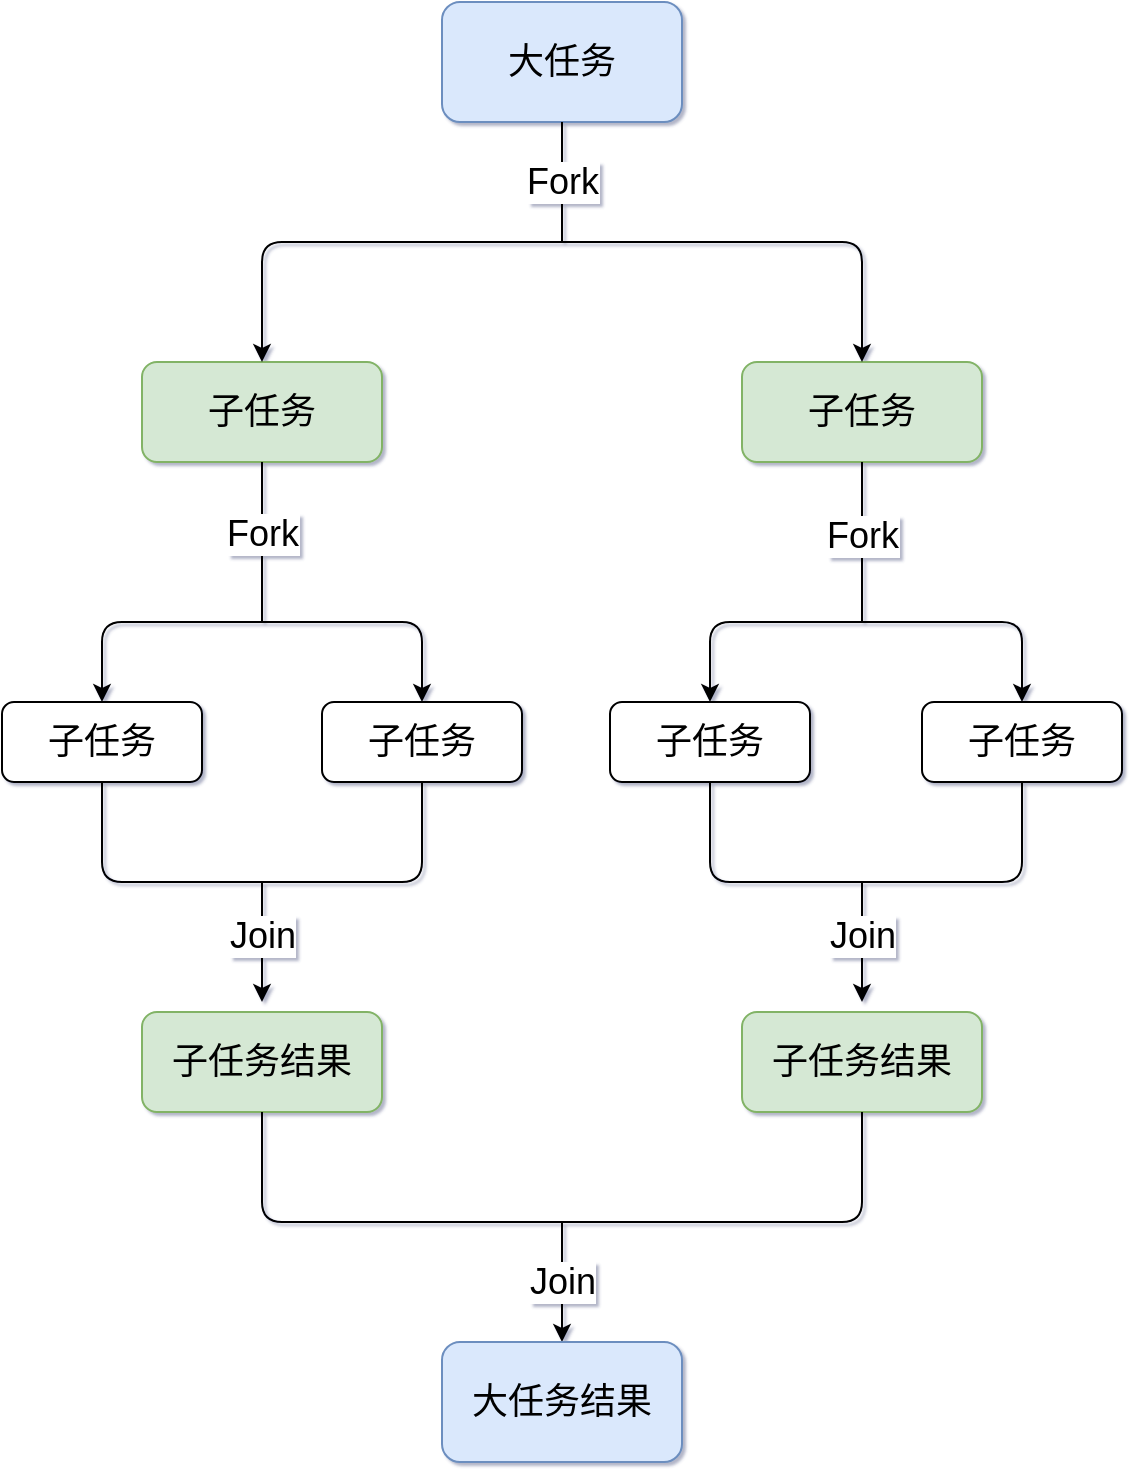 <mxfile version="20.0.3" type="github">
  <diagram id="6qBIIyij7JlT-GvtMwbE" name="第 1 页">
    <mxGraphModel dx="1253" dy="731" grid="1" gridSize="10" guides="1" tooltips="1" connect="1" arrows="1" fold="1" page="1" pageScale="1" pageWidth="827" pageHeight="1169" background="none" math="0" shadow="1">
      <root>
        <mxCell id="0" />
        <mxCell id="1" parent="0" />
        <mxCell id="UFzSyCjpEssRRRNBBcpD-1" value="&lt;font style=&quot;font-size: 18px;&quot;&gt;大任务&lt;/font&gt;" style="rounded=1;whiteSpace=wrap;html=1;fillColor=#dae8fc;strokeColor=#6c8ebf;" vertex="1" parent="1">
          <mxGeometry x="330" y="80" width="120" height="60" as="geometry" />
        </mxCell>
        <mxCell id="UFzSyCjpEssRRRNBBcpD-5" value="&lt;font style=&quot;font-size: 18px;&quot;&gt;子任务&lt;/font&gt;" style="whiteSpace=wrap;html=1;fillColor=#d5e8d4;strokeColor=#82b366;rounded=1;" vertex="1" parent="1">
          <mxGeometry x="180" y="260" width="120" height="50" as="geometry" />
        </mxCell>
        <mxCell id="UFzSyCjpEssRRRNBBcpD-7" value="&lt;font style=&quot;font-size: 18px;&quot;&gt;子任务&lt;/font&gt;" style="whiteSpace=wrap;html=1;fillColor=#d5e8d4;strokeColor=#82b366;rounded=1;" vertex="1" parent="1">
          <mxGeometry x="480" y="260" width="120" height="50" as="geometry" />
        </mxCell>
        <mxCell id="UFzSyCjpEssRRRNBBcpD-9" value="" style="endArrow=none;html=1;rounded=1;fontSize=18;entryX=0.5;entryY=1;entryDx=0;entryDy=0;" edge="1" parent="1" target="UFzSyCjpEssRRRNBBcpD-1">
          <mxGeometry width="50" height="50" relative="1" as="geometry">
            <mxPoint x="390" y="200" as="sourcePoint" />
            <mxPoint x="410" y="180" as="targetPoint" />
          </mxGeometry>
        </mxCell>
        <mxCell id="UFzSyCjpEssRRRNBBcpD-13" value="Fork" style="edgeLabel;html=1;align=center;verticalAlign=middle;resizable=0;points=[];fontSize=18;" vertex="1" connectable="0" parent="UFzSyCjpEssRRRNBBcpD-9">
          <mxGeometry x="0.333" relative="1" as="geometry">
            <mxPoint y="10" as="offset" />
          </mxGeometry>
        </mxCell>
        <mxCell id="UFzSyCjpEssRRRNBBcpD-11" value="" style="endArrow=classic;html=1;rounded=1;fontSize=18;entryX=0.5;entryY=0;entryDx=0;entryDy=0;" edge="1" parent="1" target="UFzSyCjpEssRRRNBBcpD-5">
          <mxGeometry width="50" height="50" relative="1" as="geometry">
            <mxPoint x="390" y="200" as="sourcePoint" />
            <mxPoint x="260" y="170" as="targetPoint" />
            <Array as="points">
              <mxPoint x="240" y="200" />
            </Array>
          </mxGeometry>
        </mxCell>
        <mxCell id="UFzSyCjpEssRRRNBBcpD-12" value="" style="endArrow=classic;html=1;rounded=1;fontSize=18;entryX=0.5;entryY=0;entryDx=0;entryDy=0;" edge="1" parent="1" target="UFzSyCjpEssRRRNBBcpD-7">
          <mxGeometry width="50" height="50" relative="1" as="geometry">
            <mxPoint x="390" y="200" as="sourcePoint" />
            <mxPoint x="420" y="240" as="targetPoint" />
            <Array as="points">
              <mxPoint x="540" y="200" />
            </Array>
          </mxGeometry>
        </mxCell>
        <mxCell id="UFzSyCjpEssRRRNBBcpD-14" value="" style="endArrow=none;html=1;rounded=1;fontSize=18;" edge="1" parent="1" target="UFzSyCjpEssRRRNBBcpD-5">
          <mxGeometry width="50" height="50" relative="1" as="geometry">
            <mxPoint x="240" y="390" as="sourcePoint" />
            <mxPoint x="280" y="330" as="targetPoint" />
          </mxGeometry>
        </mxCell>
        <mxCell id="UFzSyCjpEssRRRNBBcpD-15" value="Fork" style="edgeLabel;html=1;align=center;verticalAlign=middle;resizable=0;points=[];fontSize=18;" vertex="1" connectable="0" parent="UFzSyCjpEssRRRNBBcpD-14">
          <mxGeometry x="0.396" y="-2" relative="1" as="geometry">
            <mxPoint x="-2" y="12" as="offset" />
          </mxGeometry>
        </mxCell>
        <mxCell id="UFzSyCjpEssRRRNBBcpD-16" value="" style="endArrow=classic;html=1;rounded=1;fontSize=18;entryX=0.5;entryY=0;entryDx=0;entryDy=0;" edge="1" parent="1" target="UFzSyCjpEssRRRNBBcpD-28">
          <mxGeometry width="50" height="50" relative="1" as="geometry">
            <mxPoint x="240" y="390" as="sourcePoint" />
            <mxPoint x="140" y="390" as="targetPoint" />
            <Array as="points">
              <mxPoint x="160" y="390" />
            </Array>
          </mxGeometry>
        </mxCell>
        <mxCell id="UFzSyCjpEssRRRNBBcpD-17" value="" style="endArrow=classic;html=1;rounded=1;fontSize=18;entryX=0.5;entryY=0;entryDx=0;entryDy=0;" edge="1" parent="1" target="UFzSyCjpEssRRRNBBcpD-27">
          <mxGeometry width="50" height="50" relative="1" as="geometry">
            <mxPoint x="240" y="390" as="sourcePoint" />
            <mxPoint x="320" y="390" as="targetPoint" />
            <Array as="points">
              <mxPoint x="320" y="390" />
            </Array>
          </mxGeometry>
        </mxCell>
        <mxCell id="UFzSyCjpEssRRRNBBcpD-19" value="" style="endArrow=classic;html=1;rounded=1;fontSize=18;entryX=0.5;entryY=0;entryDx=0;entryDy=0;" edge="1" parent="1" target="UFzSyCjpEssRRRNBBcpD-25">
          <mxGeometry width="50" height="50" relative="1" as="geometry">
            <mxPoint x="540" y="390" as="sourcePoint" />
            <mxPoint x="440" y="400" as="targetPoint" />
            <Array as="points">
              <mxPoint x="464" y="390" />
            </Array>
          </mxGeometry>
        </mxCell>
        <mxCell id="UFzSyCjpEssRRRNBBcpD-20" value="" style="endArrow=classic;html=1;rounded=1;fontSize=18;entryX=0.5;entryY=0;entryDx=0;entryDy=0;" edge="1" parent="1" target="UFzSyCjpEssRRRNBBcpD-26">
          <mxGeometry width="50" height="50" relative="1" as="geometry">
            <mxPoint x="540" y="390" as="sourcePoint" />
            <mxPoint x="630" y="420" as="targetPoint" />
            <Array as="points">
              <mxPoint x="620" y="390" />
            </Array>
          </mxGeometry>
        </mxCell>
        <mxCell id="UFzSyCjpEssRRRNBBcpD-21" value="" style="endArrow=none;html=1;rounded=1;fontSize=18;entryX=0.5;entryY=1;entryDx=0;entryDy=0;" edge="1" parent="1" target="UFzSyCjpEssRRRNBBcpD-7">
          <mxGeometry width="50" height="50" relative="1" as="geometry">
            <mxPoint x="540" y="390" as="sourcePoint" />
            <mxPoint x="550" y="320" as="targetPoint" />
          </mxGeometry>
        </mxCell>
        <mxCell id="UFzSyCjpEssRRRNBBcpD-22" value="&lt;div&gt;Fork&lt;/div&gt;" style="edgeLabel;html=1;align=center;verticalAlign=middle;resizable=0;points=[];fontSize=18;" vertex="1" connectable="0" parent="UFzSyCjpEssRRRNBBcpD-21">
          <mxGeometry x="0.286" y="-1" relative="1" as="geometry">
            <mxPoint x="-1" y="8" as="offset" />
          </mxGeometry>
        </mxCell>
        <mxCell id="UFzSyCjpEssRRRNBBcpD-25" value="子任务" style="rounded=1;whiteSpace=wrap;html=1;fontSize=18;" vertex="1" parent="1">
          <mxGeometry x="414" y="430" width="100" height="40" as="geometry" />
        </mxCell>
        <mxCell id="UFzSyCjpEssRRRNBBcpD-26" value="子任务" style="rounded=1;whiteSpace=wrap;html=1;fontSize=18;" vertex="1" parent="1">
          <mxGeometry x="570" y="430" width="100" height="40" as="geometry" />
        </mxCell>
        <mxCell id="UFzSyCjpEssRRRNBBcpD-27" value="子任务" style="rounded=1;whiteSpace=wrap;html=1;fontSize=18;" vertex="1" parent="1">
          <mxGeometry x="270" y="430" width="100" height="40" as="geometry" />
        </mxCell>
        <mxCell id="UFzSyCjpEssRRRNBBcpD-28" value="子任务" style="rounded=1;whiteSpace=wrap;html=1;fontSize=18;" vertex="1" parent="1">
          <mxGeometry x="110" y="430" width="100" height="40" as="geometry" />
        </mxCell>
        <mxCell id="UFzSyCjpEssRRRNBBcpD-31" value="" style="endArrow=none;html=1;rounded=1;fontSize=18;entryX=0.5;entryY=1;entryDx=0;entryDy=0;" edge="1" parent="1" target="UFzSyCjpEssRRRNBBcpD-28">
          <mxGeometry width="50" height="50" relative="1" as="geometry">
            <mxPoint x="240" y="520" as="sourcePoint" />
            <mxPoint x="150" y="540" as="targetPoint" />
            <Array as="points">
              <mxPoint x="160" y="520" />
            </Array>
          </mxGeometry>
        </mxCell>
        <mxCell id="UFzSyCjpEssRRRNBBcpD-32" value="" style="endArrow=none;html=1;rounded=1;fontSize=18;entryX=0.5;entryY=1;entryDx=0;entryDy=0;" edge="1" parent="1" target="UFzSyCjpEssRRRNBBcpD-27">
          <mxGeometry width="50" height="50" relative="1" as="geometry">
            <mxPoint x="240" y="520" as="sourcePoint" />
            <mxPoint x="320" y="520" as="targetPoint" />
            <Array as="points">
              <mxPoint x="320" y="520" />
            </Array>
          </mxGeometry>
        </mxCell>
        <mxCell id="UFzSyCjpEssRRRNBBcpD-33" value="" style="endArrow=classic;html=1;rounded=1;fontSize=18;" edge="1" parent="1">
          <mxGeometry width="50" height="50" relative="1" as="geometry">
            <mxPoint x="240" y="520" as="sourcePoint" />
            <mxPoint x="240" y="580" as="targetPoint" />
          </mxGeometry>
        </mxCell>
        <mxCell id="UFzSyCjpEssRRRNBBcpD-34" value="Join" style="edgeLabel;html=1;align=center;verticalAlign=middle;resizable=0;points=[];fontSize=18;" vertex="1" connectable="0" parent="UFzSyCjpEssRRRNBBcpD-33">
          <mxGeometry x="0.36" y="1" relative="1" as="geometry">
            <mxPoint x="-1" y="-14" as="offset" />
          </mxGeometry>
        </mxCell>
        <mxCell id="UFzSyCjpEssRRRNBBcpD-35" value="子任务结果" style="rounded=1;whiteSpace=wrap;html=1;fontSize=18;fillColor=#d5e8d4;strokeColor=#82b366;" vertex="1" parent="1">
          <mxGeometry x="180" y="585" width="120" height="50" as="geometry" />
        </mxCell>
        <mxCell id="UFzSyCjpEssRRRNBBcpD-36" value="" style="endArrow=none;html=1;rounded=1;fontSize=18;entryX=0.5;entryY=1;entryDx=0;entryDy=0;" edge="1" parent="1" target="UFzSyCjpEssRRRNBBcpD-25">
          <mxGeometry width="50" height="50" relative="1" as="geometry">
            <mxPoint x="540" y="520" as="sourcePoint" />
            <mxPoint x="460" y="470" as="targetPoint" />
            <Array as="points">
              <mxPoint x="464" y="520" />
            </Array>
          </mxGeometry>
        </mxCell>
        <mxCell id="UFzSyCjpEssRRRNBBcpD-37" value="" style="endArrow=none;html=1;rounded=1;fontSize=18;entryX=0.5;entryY=1;entryDx=0;entryDy=0;" edge="1" parent="1">
          <mxGeometry width="50" height="50" relative="1" as="geometry">
            <mxPoint x="540" y="520" as="sourcePoint" />
            <mxPoint x="620" y="470" as="targetPoint" />
            <Array as="points">
              <mxPoint x="620" y="520" />
            </Array>
          </mxGeometry>
        </mxCell>
        <mxCell id="UFzSyCjpEssRRRNBBcpD-38" value="" style="endArrow=classic;html=1;rounded=1;fontSize=18;" edge="1" parent="1">
          <mxGeometry width="50" height="50" relative="1" as="geometry">
            <mxPoint x="540" y="520" as="sourcePoint" />
            <mxPoint x="540" y="580" as="targetPoint" />
          </mxGeometry>
        </mxCell>
        <mxCell id="UFzSyCjpEssRRRNBBcpD-39" value="Join" style="edgeLabel;html=1;align=center;verticalAlign=middle;resizable=0;points=[];fontSize=18;" vertex="1" connectable="0" parent="UFzSyCjpEssRRRNBBcpD-38">
          <mxGeometry x="0.36" y="1" relative="1" as="geometry">
            <mxPoint x="-1" y="-14" as="offset" />
          </mxGeometry>
        </mxCell>
        <mxCell id="UFzSyCjpEssRRRNBBcpD-40" value="子任务结果" style="rounded=1;whiteSpace=wrap;html=1;fontSize=18;fillColor=#d5e8d4;strokeColor=#82b366;" vertex="1" parent="1">
          <mxGeometry x="480" y="585" width="120" height="50" as="geometry" />
        </mxCell>
        <mxCell id="UFzSyCjpEssRRRNBBcpD-41" value="" style="endArrow=none;html=1;rounded=1;fontSize=18;entryX=0.5;entryY=1;entryDx=0;entryDy=0;" edge="1" parent="1" target="UFzSyCjpEssRRRNBBcpD-35">
          <mxGeometry width="50" height="50" relative="1" as="geometry">
            <mxPoint x="400" y="690" as="sourcePoint" />
            <mxPoint x="220" y="710" as="targetPoint" />
            <Array as="points">
              <mxPoint x="240" y="690" />
            </Array>
          </mxGeometry>
        </mxCell>
        <mxCell id="UFzSyCjpEssRRRNBBcpD-42" value="" style="endArrow=none;html=1;rounded=1;fontSize=18;entryX=0.5;entryY=1;entryDx=0;entryDy=0;" edge="1" parent="1" target="UFzSyCjpEssRRRNBBcpD-40">
          <mxGeometry width="50" height="50" relative="1" as="geometry">
            <mxPoint x="400" y="690" as="sourcePoint" />
            <mxPoint x="510" y="690" as="targetPoint" />
            <Array as="points">
              <mxPoint x="540" y="690" />
            </Array>
          </mxGeometry>
        </mxCell>
        <mxCell id="UFzSyCjpEssRRRNBBcpD-43" value="" style="endArrow=classic;html=1;rounded=1;fontSize=18;" edge="1" parent="1">
          <mxGeometry width="50" height="50" relative="1" as="geometry">
            <mxPoint x="390" y="690" as="sourcePoint" />
            <mxPoint x="390" y="750" as="targetPoint" />
          </mxGeometry>
        </mxCell>
        <mxCell id="UFzSyCjpEssRRRNBBcpD-44" value="&lt;div&gt;Join&lt;/div&gt;" style="edgeLabel;html=1;align=center;verticalAlign=middle;resizable=0;points=[];fontSize=18;" vertex="1" connectable="0" parent="UFzSyCjpEssRRRNBBcpD-43">
          <mxGeometry x="0.4" y="-1" relative="1" as="geometry">
            <mxPoint x="1" y="-12" as="offset" />
          </mxGeometry>
        </mxCell>
        <mxCell id="UFzSyCjpEssRRRNBBcpD-45" value="大任务结果" style="rounded=1;whiteSpace=wrap;html=1;fontSize=18;fillColor=#dae8fc;strokeColor=#6c8ebf;" vertex="1" parent="1">
          <mxGeometry x="330" y="750" width="120" height="60" as="geometry" />
        </mxCell>
      </root>
    </mxGraphModel>
  </diagram>
</mxfile>
